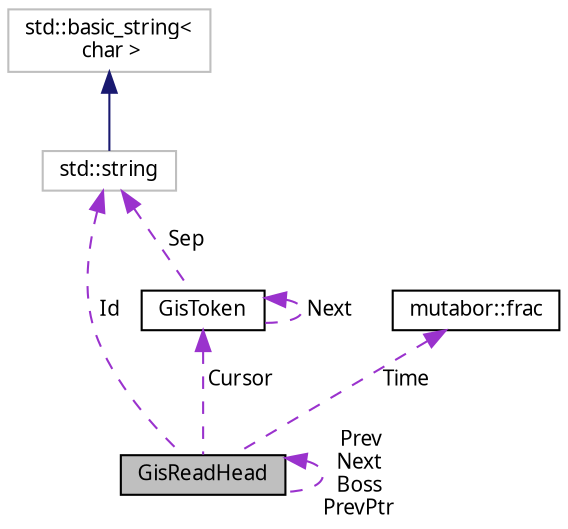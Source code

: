 digraph "GisReadHead"
{
  edge [fontname="Sans",fontsize="10",labelfontname="Sans",labelfontsize="10"];
  node [fontname="Sans",fontsize="10",shape=record];
  Node2 [label="GisReadHead",height=0.2,width=0.4,color="black", fillcolor="grey75", style="filled", fontcolor="black"];
  Node2 -> Node2 [dir="back",color="darkorchid3",fontsize="10",style="dashed",label=" Prev\nNext\nBoss\nPrevPtr" ,fontname="Sans"];
  Node3 -> Node2 [dir="back",color="darkorchid3",fontsize="10",style="dashed",label=" Id" ,fontname="Sans"];
  Node3 [label="std::string",height=0.2,width=0.4,color="grey75", fillcolor="white", style="filled",tooltip="STL class. "];
  Node4 -> Node3 [dir="back",color="midnightblue",fontsize="10",style="solid",fontname="Sans"];
  Node4 [label="std::basic_string\<\l char \>",height=0.2,width=0.4,color="grey75", fillcolor="white", style="filled",tooltip="STL class. "];
  Node5 -> Node2 [dir="back",color="darkorchid3",fontsize="10",style="dashed",label=" Cursor" ,fontname="Sans"];
  Node5 [label="GisToken",height=0.2,width=0.4,color="black", fillcolor="white", style="filled",URL="$d2/db7/classGisToken.html"];
  Node3 -> Node5 [dir="back",color="darkorchid3",fontsize="10",style="dashed",label=" Sep" ,fontname="Sans"];
  Node5 -> Node5 [dir="back",color="darkorchid3",fontsize="10",style="dashed",label=" Next" ,fontname="Sans"];
  Node6 -> Node2 [dir="back",color="darkorchid3",fontsize="10",style="dashed",label=" Time" ,fontname="Sans"];
  Node6 [label="mutabor::frac",height=0.2,width=0.4,color="black", fillcolor="white", style="filled",URL="$d9/ded/classmutabor_1_1frac.html"];
}
